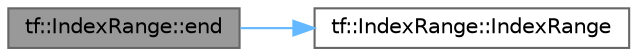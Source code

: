 digraph "tf::IndexRange::end"
{
 // LATEX_PDF_SIZE
  bgcolor="transparent";
  edge [fontname=Helvetica,fontsize=10,labelfontname=Helvetica,labelfontsize=10];
  node [fontname=Helvetica,fontsize=10,shape=box,height=0.2,width=0.4];
  rankdir="LR";
  Node1 [id="Node000001",label="tf::IndexRange::end",height=0.2,width=0.4,color="gray40", fillcolor="grey60", style="filled", fontcolor="black",tooltip="updates the ending index of the range"];
  Node1 -> Node2 [id="edge1_Node000001_Node000002",color="steelblue1",style="solid",tooltip=" "];
  Node2 [id="Node000002",label="tf::IndexRange::IndexRange",height=0.2,width=0.4,color="grey40", fillcolor="white", style="filled",URL="$classtf_1_1_index_range.html#ab67d261986b699206aa8af8d1dc3e2b7",tooltip="constructs an index range object without any initialization"];
}
